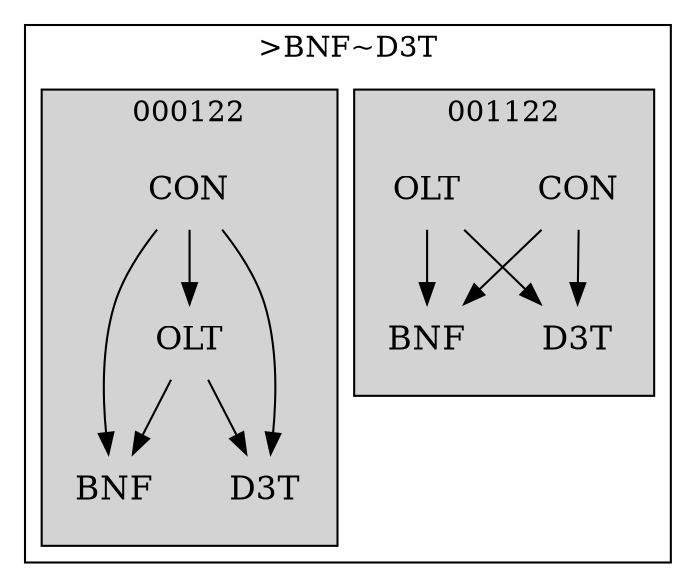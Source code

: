 strict digraph FirstlevelCluster {
	labelloc = "t";
	compound = false;
	subgraph cluster_0 {
	label= ">BNF~D3T";
		subgraph	cluster_2 {
		label = "001122";
			style = filled;
			node	[label = CON, shape = plaintext, fontsize = 16] CON2;
			node	[label = BNF, shape = plaintext, fontsize = 16] BNF2;
			node	[label = D3T, shape = plaintext, fontsize = 16] D3T2;
			node	[label = OLT, shape = plaintext, fontsize = 16] OLT2;
			CON2->BNF2;CON2->D3T2;OLT2->BNF2;OLT2->D3T2;			}
		subgraph	cluster_3 {
		label = "000122";
			style = filled;
			node	[label = CON, shape = plaintext, fontsize = 16] CON3;
			node	[label = BNF, shape = plaintext, fontsize = 16] BNF3;
			node	[label = D3T, shape = plaintext, fontsize = 16] D3T3;
			node	[label = OLT, shape = plaintext, fontsize = 16] OLT3;
			CON3->BNF3;CON3->D3T3;CON3->OLT3;OLT3->BNF3;OLT3->D3T3;			}
}}